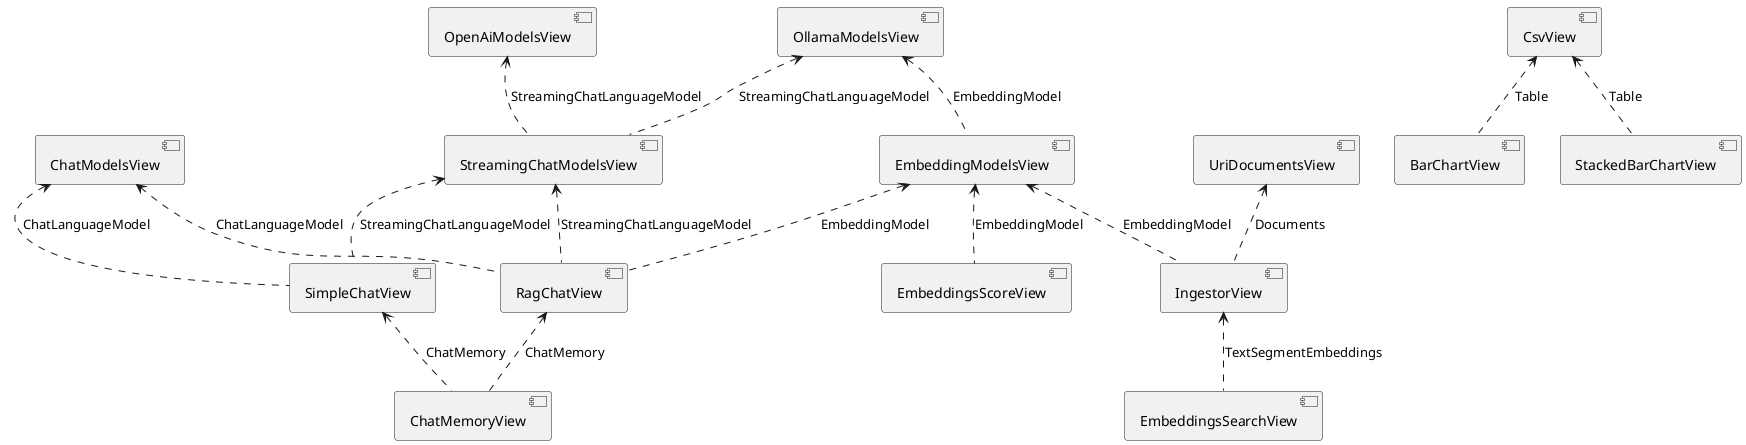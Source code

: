 @startuml view-dependencies

component OllamaModelsView
component OpenAiModelsView

component ChatModelsView
component StreamingChatModelsView

component SimpleChatView
component RagChatView

component ChatMemoryView

component CsvView
component BarChartView
component StackedBarChartView

OllamaModelsView <.. StreamingChatModelsView : StreamingChatLanguageModel
OpenAiModelsView <.. StreamingChatModelsView : StreamingChatLanguageModel

ChatModelsView <.. SimpleChatView : ChatLanguageModel
StreamingChatModelsView <.. SimpleChatView : StreamingChatLanguageModel

ChatModelsView <.. RagChatView : ChatLanguageModel
StreamingChatModelsView <.. RagChatView : StreamingChatLanguageModel

SimpleChatView <.. ChatMemoryView : ChatMemory
RagChatView <.. ChatMemoryView : ChatMemory

component EmbeddingModelsView
component EmbeddingsScoreView
component EmbeddingsSearchView

OllamaModelsView <.. EmbeddingModelsView : EmbeddingModel
EmbeddingModelsView <.. EmbeddingsScoreView : EmbeddingModel

EmbeddingModelsView <.. RagChatView : EmbeddingModel

component UriDocumentsView
component IngestorView

EmbeddingModelsView <.. IngestorView : EmbeddingModel
UriDocumentsView <.. IngestorView : Documents

IngestorView <.. EmbeddingsSearchView : TextSegmentEmbeddings

CsvView <.. BarChartView : Table
CsvView <.. StackedBarChartView : Table

@enduml
